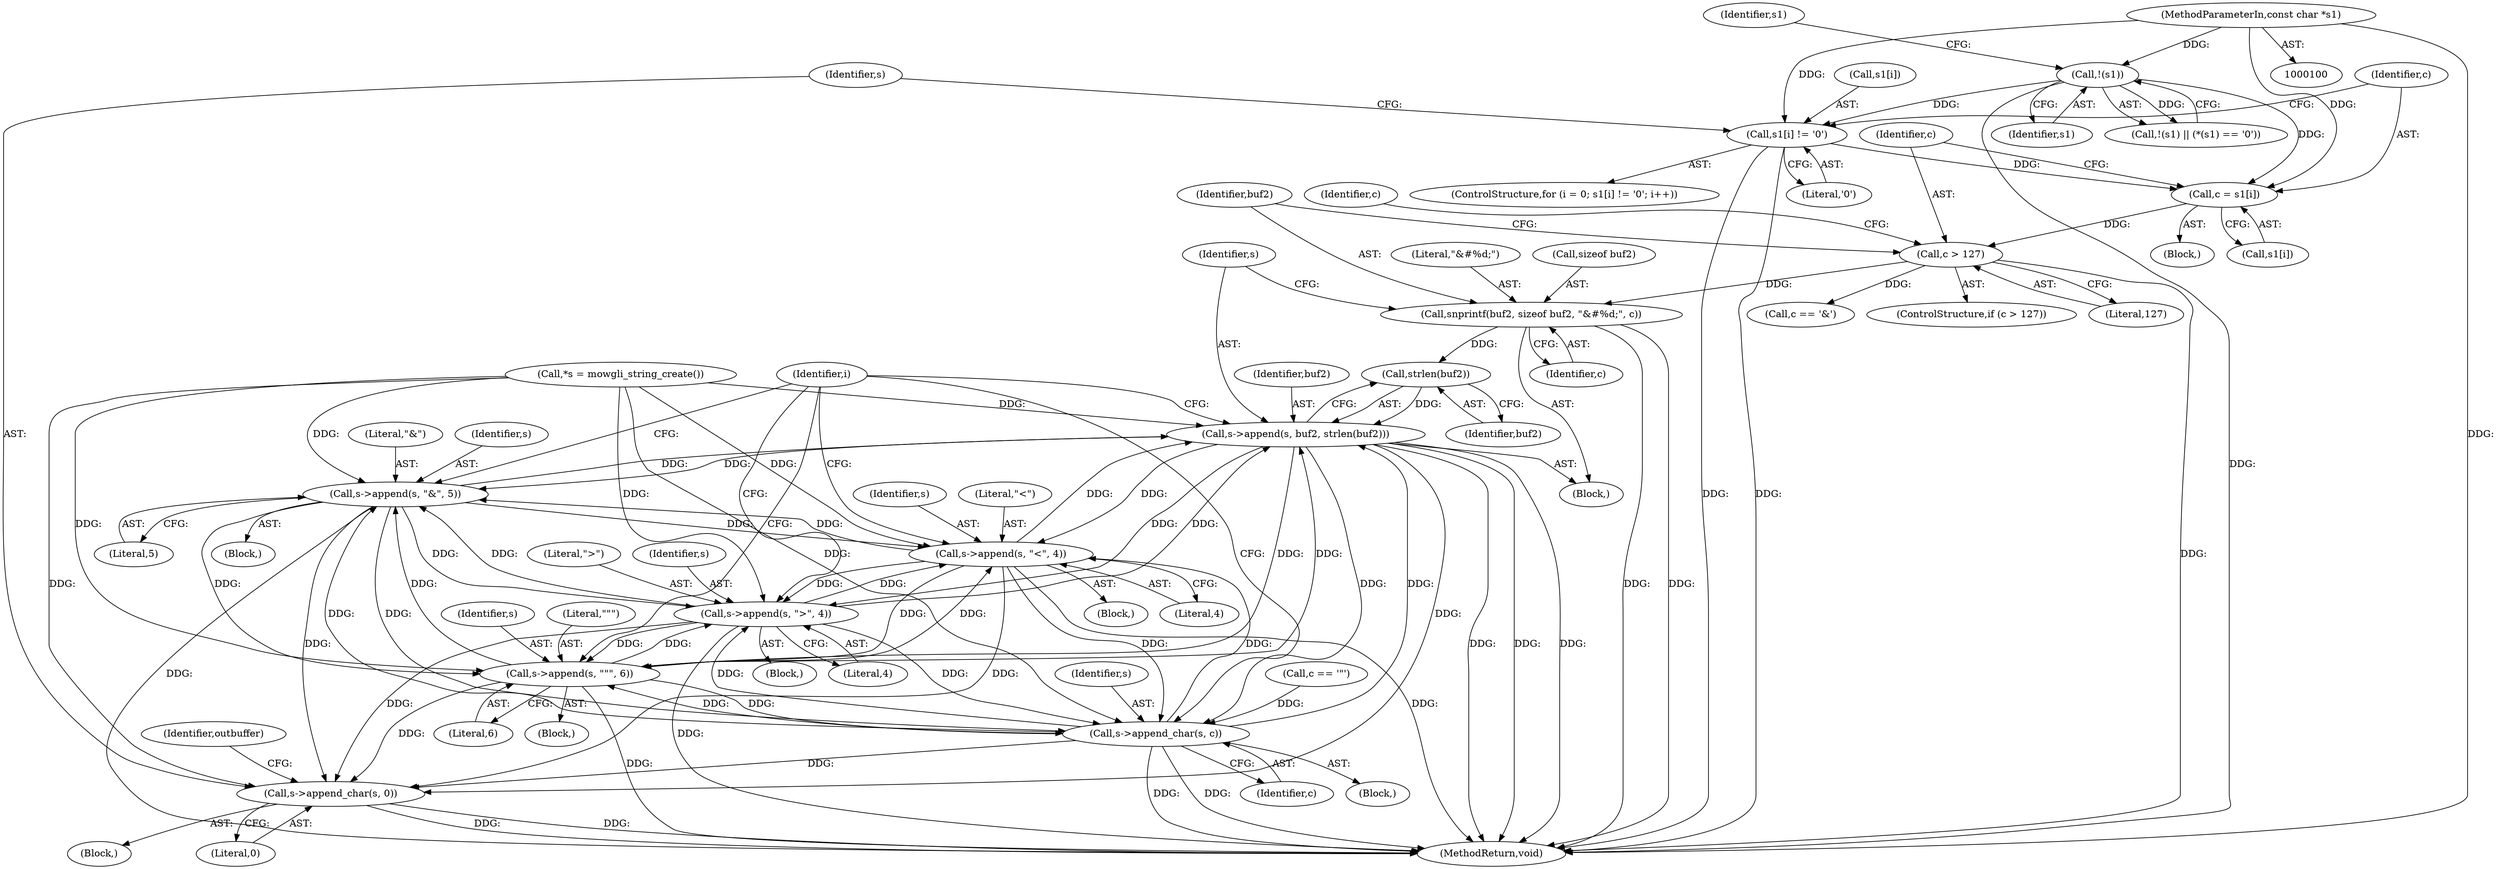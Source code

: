 digraph "0_atheme_87580d767868360d2fed503980129504da84b63e@API" {
"1000160" [label="(Call,strlen(buf2))"];
"1000151" [label="(Call,snprintf(buf2, sizeof buf2, \"&#%d;\", c))"];
"1000147" [label="(Call,c > 127)"];
"1000141" [label="(Call,c = s1[i])"];
"1000133" [label="(Call,s1[i] != '\0')"];
"1000121" [label="(Call,!(s1))"];
"1000102" [label="(MethodParameterIn,const char *s1)"];
"1000157" [label="(Call,s->append(s, buf2, strlen(buf2)))"];
"1000168" [label="(Call,s->append(s, \"&amp;\", 5))"];
"1000178" [label="(Call,s->append(s, \"&lt;\", 4))"];
"1000188" [label="(Call,s->append(s, \"&gt;\", 4))"];
"1000198" [label="(Call,s->append(s, \"&quot;\", 6))"];
"1000204" [label="(Call,s->append_char(s, c))"];
"1000207" [label="(Call,s->append_char(s, 0))"];
"1000209" [label="(Literal,0)"];
"1000133" [label="(Call,s1[i] != '\0')"];
"1000143" [label="(Call,s1[i])"];
"1000204" [label="(Call,s->append_char(s, c))"];
"1000161" [label="(Identifier,buf2)"];
"1000190" [label="(Literal,\"&gt;\")"];
"1000177" [label="(Block,)"];
"1000194" [label="(Call,c == '\"')"];
"1000156" [label="(Identifier,c)"];
"1000137" [label="(Literal,'\0')"];
"1000168" [label="(Call,s->append(s, \"&amp;\", 5))"];
"1000150" [label="(Block,)"];
"1000141" [label="(Call,c = s1[i])"];
"1000200" [label="(Literal,\"&quot;\")"];
"1000134" [label="(Call,s1[i])"];
"1000203" [label="(Block,)"];
"1000152" [label="(Identifier,buf2)"];
"1000155" [label="(Literal,\"&#%d;\")"];
"1000125" [label="(Identifier,s1)"];
"1000164" [label="(Call,c == '&')"];
"1000159" [label="(Identifier,buf2)"];
"1000198" [label="(Call,s->append(s, \"&quot;\", 6))"];
"1000140" [label="(Block,)"];
"1000142" [label="(Identifier,c)"];
"1000120" [label="(Call,!(s1) || (*(s1) == '\0'))"];
"1000191" [label="(Literal,4)"];
"1000187" [label="(Block,)"];
"1000129" [label="(ControlStructure,for (i = 0; s1[i] != '\0'; i++))"];
"1000171" [label="(Literal,5)"];
"1000211" [label="(Identifier,outbuffer)"];
"1000157" [label="(Call,s->append(s, buf2, strlen(buf2)))"];
"1000108" [label="(Call,*s = mowgli_string_create())"];
"1000197" [label="(Block,)"];
"1000178" [label="(Call,s->append(s, \"&lt;\", 4))"];
"1000205" [label="(Identifier,s)"];
"1000201" [label="(Literal,6)"];
"1000199" [label="(Identifier,s)"];
"1000189" [label="(Identifier,s)"];
"1000170" [label="(Literal,\"&amp;\")"];
"1000103" [label="(Block,)"];
"1000146" [label="(ControlStructure,if (c > 127))"];
"1000121" [label="(Call,!(s1))"];
"1000139" [label="(Identifier,i)"];
"1000158" [label="(Identifier,s)"];
"1000206" [label="(Identifier,c)"];
"1000148" [label="(Identifier,c)"];
"1000180" [label="(Literal,\"&lt;\")"];
"1000149" [label="(Literal,127)"];
"1000153" [label="(Call,sizeof buf2)"];
"1000102" [label="(MethodParameterIn,const char *s1)"];
"1000122" [label="(Identifier,s1)"];
"1000208" [label="(Identifier,s)"];
"1000216" [label="(MethodReturn,void)"];
"1000188" [label="(Call,s->append(s, \"&gt;\", 4))"];
"1000160" [label="(Call,strlen(buf2))"];
"1000147" [label="(Call,c > 127)"];
"1000179" [label="(Identifier,s)"];
"1000181" [label="(Literal,4)"];
"1000167" [label="(Block,)"];
"1000151" [label="(Call,snprintf(buf2, sizeof buf2, \"&#%d;\", c))"];
"1000207" [label="(Call,s->append_char(s, 0))"];
"1000165" [label="(Identifier,c)"];
"1000169" [label="(Identifier,s)"];
"1000160" -> "1000157"  [label="AST: "];
"1000160" -> "1000161"  [label="CFG: "];
"1000161" -> "1000160"  [label="AST: "];
"1000157" -> "1000160"  [label="CFG: "];
"1000160" -> "1000157"  [label="DDG: "];
"1000151" -> "1000160"  [label="DDG: "];
"1000151" -> "1000150"  [label="AST: "];
"1000151" -> "1000156"  [label="CFG: "];
"1000152" -> "1000151"  [label="AST: "];
"1000153" -> "1000151"  [label="AST: "];
"1000155" -> "1000151"  [label="AST: "];
"1000156" -> "1000151"  [label="AST: "];
"1000158" -> "1000151"  [label="CFG: "];
"1000151" -> "1000216"  [label="DDG: "];
"1000151" -> "1000216"  [label="DDG: "];
"1000147" -> "1000151"  [label="DDG: "];
"1000147" -> "1000146"  [label="AST: "];
"1000147" -> "1000149"  [label="CFG: "];
"1000148" -> "1000147"  [label="AST: "];
"1000149" -> "1000147"  [label="AST: "];
"1000152" -> "1000147"  [label="CFG: "];
"1000165" -> "1000147"  [label="CFG: "];
"1000147" -> "1000216"  [label="DDG: "];
"1000141" -> "1000147"  [label="DDG: "];
"1000147" -> "1000164"  [label="DDG: "];
"1000141" -> "1000140"  [label="AST: "];
"1000141" -> "1000143"  [label="CFG: "];
"1000142" -> "1000141"  [label="AST: "];
"1000143" -> "1000141"  [label="AST: "];
"1000148" -> "1000141"  [label="CFG: "];
"1000133" -> "1000141"  [label="DDG: "];
"1000121" -> "1000141"  [label="DDG: "];
"1000102" -> "1000141"  [label="DDG: "];
"1000133" -> "1000129"  [label="AST: "];
"1000133" -> "1000137"  [label="CFG: "];
"1000134" -> "1000133"  [label="AST: "];
"1000137" -> "1000133"  [label="AST: "];
"1000142" -> "1000133"  [label="CFG: "];
"1000208" -> "1000133"  [label="CFG: "];
"1000133" -> "1000216"  [label="DDG: "];
"1000133" -> "1000216"  [label="DDG: "];
"1000121" -> "1000133"  [label="DDG: "];
"1000102" -> "1000133"  [label="DDG: "];
"1000121" -> "1000120"  [label="AST: "];
"1000121" -> "1000122"  [label="CFG: "];
"1000122" -> "1000121"  [label="AST: "];
"1000125" -> "1000121"  [label="CFG: "];
"1000120" -> "1000121"  [label="CFG: "];
"1000121" -> "1000216"  [label="DDG: "];
"1000121" -> "1000120"  [label="DDG: "];
"1000102" -> "1000121"  [label="DDG: "];
"1000102" -> "1000100"  [label="AST: "];
"1000102" -> "1000216"  [label="DDG: "];
"1000157" -> "1000150"  [label="AST: "];
"1000158" -> "1000157"  [label="AST: "];
"1000159" -> "1000157"  [label="AST: "];
"1000139" -> "1000157"  [label="CFG: "];
"1000157" -> "1000216"  [label="DDG: "];
"1000157" -> "1000216"  [label="DDG: "];
"1000157" -> "1000216"  [label="DDG: "];
"1000168" -> "1000157"  [label="DDG: "];
"1000178" -> "1000157"  [label="DDG: "];
"1000188" -> "1000157"  [label="DDG: "];
"1000198" -> "1000157"  [label="DDG: "];
"1000204" -> "1000157"  [label="DDG: "];
"1000108" -> "1000157"  [label="DDG: "];
"1000157" -> "1000168"  [label="DDG: "];
"1000157" -> "1000178"  [label="DDG: "];
"1000157" -> "1000188"  [label="DDG: "];
"1000157" -> "1000198"  [label="DDG: "];
"1000157" -> "1000204"  [label="DDG: "];
"1000157" -> "1000207"  [label="DDG: "];
"1000168" -> "1000167"  [label="AST: "];
"1000168" -> "1000171"  [label="CFG: "];
"1000169" -> "1000168"  [label="AST: "];
"1000170" -> "1000168"  [label="AST: "];
"1000171" -> "1000168"  [label="AST: "];
"1000139" -> "1000168"  [label="CFG: "];
"1000168" -> "1000216"  [label="DDG: "];
"1000178" -> "1000168"  [label="DDG: "];
"1000188" -> "1000168"  [label="DDG: "];
"1000198" -> "1000168"  [label="DDG: "];
"1000204" -> "1000168"  [label="DDG: "];
"1000108" -> "1000168"  [label="DDG: "];
"1000168" -> "1000178"  [label="DDG: "];
"1000168" -> "1000188"  [label="DDG: "];
"1000168" -> "1000198"  [label="DDG: "];
"1000168" -> "1000204"  [label="DDG: "];
"1000168" -> "1000207"  [label="DDG: "];
"1000178" -> "1000177"  [label="AST: "];
"1000178" -> "1000181"  [label="CFG: "];
"1000179" -> "1000178"  [label="AST: "];
"1000180" -> "1000178"  [label="AST: "];
"1000181" -> "1000178"  [label="AST: "];
"1000139" -> "1000178"  [label="CFG: "];
"1000178" -> "1000216"  [label="DDG: "];
"1000188" -> "1000178"  [label="DDG: "];
"1000198" -> "1000178"  [label="DDG: "];
"1000204" -> "1000178"  [label="DDG: "];
"1000108" -> "1000178"  [label="DDG: "];
"1000178" -> "1000188"  [label="DDG: "];
"1000178" -> "1000198"  [label="DDG: "];
"1000178" -> "1000204"  [label="DDG: "];
"1000178" -> "1000207"  [label="DDG: "];
"1000188" -> "1000187"  [label="AST: "];
"1000188" -> "1000191"  [label="CFG: "];
"1000189" -> "1000188"  [label="AST: "];
"1000190" -> "1000188"  [label="AST: "];
"1000191" -> "1000188"  [label="AST: "];
"1000139" -> "1000188"  [label="CFG: "];
"1000188" -> "1000216"  [label="DDG: "];
"1000198" -> "1000188"  [label="DDG: "];
"1000204" -> "1000188"  [label="DDG: "];
"1000108" -> "1000188"  [label="DDG: "];
"1000188" -> "1000198"  [label="DDG: "];
"1000188" -> "1000204"  [label="DDG: "];
"1000188" -> "1000207"  [label="DDG: "];
"1000198" -> "1000197"  [label="AST: "];
"1000198" -> "1000201"  [label="CFG: "];
"1000199" -> "1000198"  [label="AST: "];
"1000200" -> "1000198"  [label="AST: "];
"1000201" -> "1000198"  [label="AST: "];
"1000139" -> "1000198"  [label="CFG: "];
"1000198" -> "1000216"  [label="DDG: "];
"1000204" -> "1000198"  [label="DDG: "];
"1000108" -> "1000198"  [label="DDG: "];
"1000198" -> "1000204"  [label="DDG: "];
"1000198" -> "1000207"  [label="DDG: "];
"1000204" -> "1000203"  [label="AST: "];
"1000204" -> "1000206"  [label="CFG: "];
"1000205" -> "1000204"  [label="AST: "];
"1000206" -> "1000204"  [label="AST: "];
"1000139" -> "1000204"  [label="CFG: "];
"1000204" -> "1000216"  [label="DDG: "];
"1000204" -> "1000216"  [label="DDG: "];
"1000108" -> "1000204"  [label="DDG: "];
"1000194" -> "1000204"  [label="DDG: "];
"1000204" -> "1000207"  [label="DDG: "];
"1000207" -> "1000103"  [label="AST: "];
"1000207" -> "1000209"  [label="CFG: "];
"1000208" -> "1000207"  [label="AST: "];
"1000209" -> "1000207"  [label="AST: "];
"1000211" -> "1000207"  [label="CFG: "];
"1000207" -> "1000216"  [label="DDG: "];
"1000207" -> "1000216"  [label="DDG: "];
"1000108" -> "1000207"  [label="DDG: "];
}
